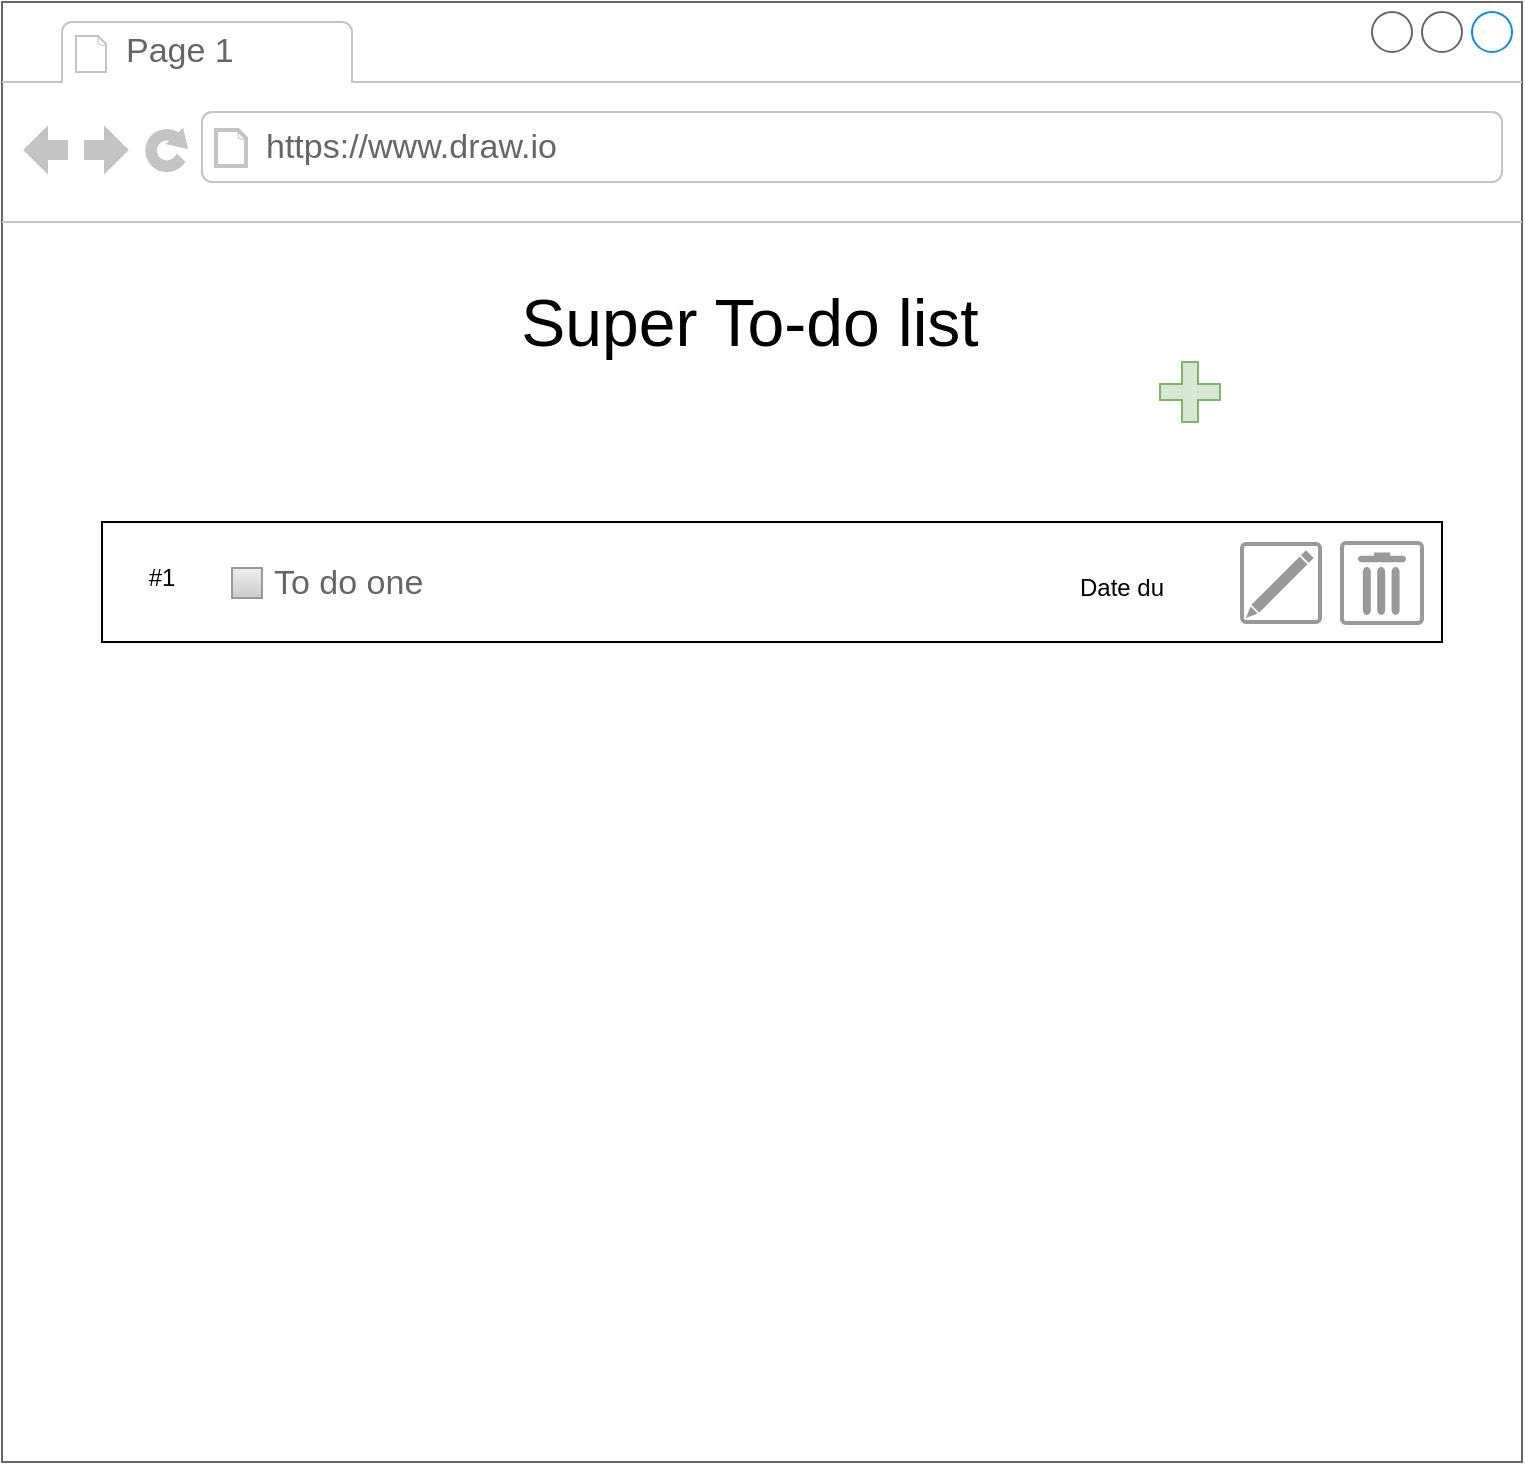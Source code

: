 <mxfile version="12.9.9" type="device"><diagram id="lsYD-7HRotuIC9RIFzF3" name="Page-1"><mxGraphModel dx="1352" dy="816" grid="1" gridSize="10" guides="1" tooltips="1" connect="1" arrows="1" fold="1" page="1" pageScale="1" pageWidth="827" pageHeight="1169" math="0" shadow="0"><root><mxCell id="0"/><mxCell id="1" parent="0"/><mxCell id="YD1bdeSrGnm58It8PnsA-1" value="" style="strokeWidth=1;shadow=0;dashed=0;align=center;html=1;shape=mxgraph.mockup.containers.browserWindow;rSize=0;strokeColor=#666666;strokeColor2=#008cff;strokeColor3=#c4c4c4;mainText=,;recursiveResize=0;" vertex="1" parent="1"><mxGeometry x="40" y="90" width="760" height="730" as="geometry"/></mxCell><mxCell id="YD1bdeSrGnm58It8PnsA-2" value="Page 1" style="strokeWidth=1;shadow=0;dashed=0;align=center;html=1;shape=mxgraph.mockup.containers.anchor;fontSize=17;fontColor=#666666;align=left;" vertex="1" parent="YD1bdeSrGnm58It8PnsA-1"><mxGeometry x="60" y="12" width="110" height="26" as="geometry"/></mxCell><mxCell id="YD1bdeSrGnm58It8PnsA-3" value="https://www.draw.io" style="strokeWidth=1;shadow=0;dashed=0;align=center;html=1;shape=mxgraph.mockup.containers.anchor;rSize=0;fontSize=17;fontColor=#666666;align=left;" vertex="1" parent="YD1bdeSrGnm58It8PnsA-1"><mxGeometry x="130" y="60" width="250" height="26" as="geometry"/></mxCell><mxCell id="YD1bdeSrGnm58It8PnsA-4" value="&lt;font style=&quot;font-size: 33px&quot;&gt;Super To-do list&lt;/font&gt;" style="text;html=1;strokeColor=none;fillColor=none;align=center;verticalAlign=middle;whiteSpace=wrap;rounded=0;" vertex="1" parent="YD1bdeSrGnm58It8PnsA-1"><mxGeometry x="139" y="140" width="470" height="40" as="geometry"/></mxCell><mxCell id="YD1bdeSrGnm58It8PnsA-7" value="" style="shape=cross;whiteSpace=wrap;html=1;size=0.267;fillColor=#d5e8d4;strokeColor=#82b366;" vertex="1" parent="YD1bdeSrGnm58It8PnsA-1"><mxGeometry x="579" y="180" width="30" height="30" as="geometry"/></mxCell><mxCell id="YD1bdeSrGnm58It8PnsA-14" value="" style="rounded=0;whiteSpace=wrap;html=1;" vertex="1" parent="YD1bdeSrGnm58It8PnsA-1"><mxGeometry x="50" y="260" width="670" height="60" as="geometry"/></mxCell><mxCell id="YD1bdeSrGnm58It8PnsA-15" value="To do one" style="strokeWidth=1;shadow=0;dashed=0;align=center;html=1;shape=mxgraph.mockup.forms.rrect;rSize=0;fillColor=#eeeeee;strokeColor=#999999;gradientColor=#cccccc;align=left;spacingLeft=4;fontSize=17;fontColor=#666666;labelPosition=right;" vertex="1" parent="YD1bdeSrGnm58It8PnsA-1"><mxGeometry x="115" y="283" width="15" height="15" as="geometry"/></mxCell><mxCell id="YD1bdeSrGnm58It8PnsA-18" value="" style="strokeColor=#999999;verticalLabelPosition=bottom;shadow=0;dashed=0;verticalAlign=top;strokeWidth=2;html=1;shape=mxgraph.mockup.misc.trashcanIcon;" vertex="1" parent="YD1bdeSrGnm58It8PnsA-1"><mxGeometry x="670" y="270.5" width="40" height="40" as="geometry"/></mxCell><mxCell id="YD1bdeSrGnm58It8PnsA-19" value="" style="strokeColor=#999999;verticalLabelPosition=bottom;shadow=0;dashed=0;verticalAlign=top;strokeWidth=2;html=1;shape=mxgraph.mockup.misc.editIcon;" vertex="1" parent="YD1bdeSrGnm58It8PnsA-1"><mxGeometry x="620" y="271" width="39" height="39" as="geometry"/></mxCell><mxCell id="YD1bdeSrGnm58It8PnsA-22" value="#1" style="text;html=1;strokeColor=none;fillColor=none;align=center;verticalAlign=middle;whiteSpace=wrap;rounded=0;" vertex="1" parent="YD1bdeSrGnm58It8PnsA-1"><mxGeometry x="60" y="278" width="40" height="20" as="geometry"/></mxCell><mxCell id="YD1bdeSrGnm58It8PnsA-23" value="Date du" style="text;html=1;strokeColor=none;fillColor=none;align=center;verticalAlign=middle;whiteSpace=wrap;rounded=0;" vertex="1" parent="YD1bdeSrGnm58It8PnsA-1"><mxGeometry x="530" y="283" width="60" height="20" as="geometry"/></mxCell></root></mxGraphModel></diagram></mxfile>